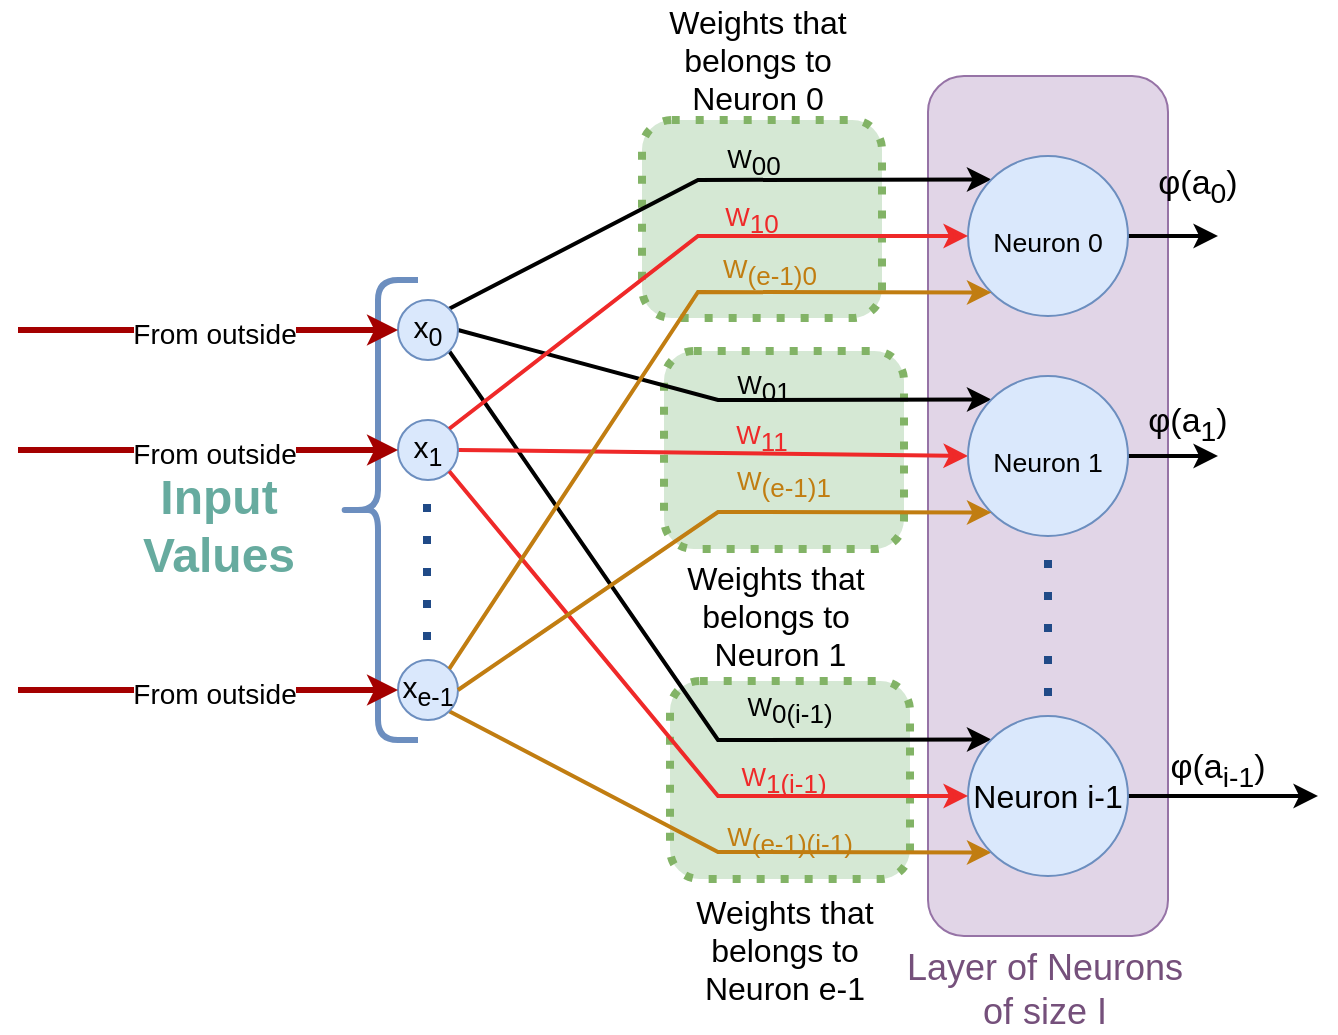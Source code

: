 <mxfile version="21.6.6" type="device">
  <diagram name="Page-1" id="0myDva8Vh7HxehcExe0T">
    <mxGraphModel dx="808" dy="1583" grid="1" gridSize="10" guides="1" tooltips="1" connect="1" arrows="1" fold="1" page="1" pageScale="1" pageWidth="850" pageHeight="1100" math="0" shadow="0">
      <root>
        <mxCell id="0" />
        <mxCell id="1" parent="0" />
        <mxCell id="EIy_52KFE1R_nx6Hi7wR-39" value="" style="rounded=1;whiteSpace=wrap;html=1;dashed=1;dashPattern=1 2;strokeWidth=4;fillColor=#d5e8d4;strokeColor=#82b366;" vertex="1" parent="1">
          <mxGeometry x="336" y="330.5" width="120" height="99" as="geometry" />
        </mxCell>
        <mxCell id="EIy_52KFE1R_nx6Hi7wR-38" value="" style="rounded=1;whiteSpace=wrap;html=1;dashed=1;dashPattern=1 2;strokeWidth=4;fillColor=#d5e8d4;strokeColor=#82b366;" vertex="1" parent="1">
          <mxGeometry x="333" y="165.5" width="120" height="99" as="geometry" />
        </mxCell>
        <mxCell id="EIy_52KFE1R_nx6Hi7wR-26" value="" style="rounded=1;whiteSpace=wrap;html=1;dashed=1;dashPattern=1 2;strokeWidth=4;fillColor=#d5e8d4;strokeColor=#82b366;" vertex="1" parent="1">
          <mxGeometry x="322" y="50" width="120" height="99" as="geometry" />
        </mxCell>
        <mxCell id="EIy_52KFE1R_nx6Hi7wR-4" value="" style="rounded=1;whiteSpace=wrap;html=1;fillColor=#e1d5e7;strokeColor=#9673a6;" vertex="1" parent="1">
          <mxGeometry x="465" y="28" width="120" height="430" as="geometry" />
        </mxCell>
        <mxCell id="TRdjxi80Cxq1WFGEPJoQ-19" style="rounded=0;orthogonalLoop=1;jettySize=auto;html=1;exitX=1;exitY=0;exitDx=0;exitDy=0;entryX=0;entryY=0;entryDx=0;entryDy=0;strokeWidth=2;" edge="1" parent="1" source="TRdjxi80Cxq1WFGEPJoQ-1" target="TRdjxi80Cxq1WFGEPJoQ-25">
          <mxGeometry relative="1" as="geometry">
            <mxPoint x="300" y="155" as="targetPoint" />
            <Array as="points">
              <mxPoint x="350" y="80" />
            </Array>
          </mxGeometry>
        </mxCell>
        <mxCell id="EIy_52KFE1R_nx6Hi7wR-7" style="rounded=0;orthogonalLoop=1;jettySize=auto;html=1;exitX=1;exitY=0.5;exitDx=0;exitDy=0;entryX=0;entryY=0;entryDx=0;entryDy=0;strokeWidth=2;" edge="1" parent="1" source="TRdjxi80Cxq1WFGEPJoQ-1" target="EIy_52KFE1R_nx6Hi7wR-1">
          <mxGeometry relative="1" as="geometry">
            <Array as="points">
              <mxPoint x="360" y="190" />
            </Array>
          </mxGeometry>
        </mxCell>
        <mxCell id="EIy_52KFE1R_nx6Hi7wR-8" style="rounded=0;orthogonalLoop=1;jettySize=auto;html=1;exitX=1;exitY=1;exitDx=0;exitDy=0;entryX=0;entryY=0;entryDx=0;entryDy=0;strokeWidth=2;" edge="1" parent="1" source="TRdjxi80Cxq1WFGEPJoQ-1" target="EIy_52KFE1R_nx6Hi7wR-3">
          <mxGeometry relative="1" as="geometry">
            <Array as="points">
              <mxPoint x="360" y="360" />
            </Array>
          </mxGeometry>
        </mxCell>
        <mxCell id="TRdjxi80Cxq1WFGEPJoQ-1" value="&lt;font style=&quot;font-size: 15px;&quot;&gt;x&lt;sub&gt;0&lt;/sub&gt;&lt;/font&gt;" style="ellipse;whiteSpace=wrap;html=1;aspect=fixed;fillColor=#dae8fc;strokeColor=#6c8ebf;" vertex="1" parent="1">
          <mxGeometry x="200" y="140" width="30" height="30" as="geometry" />
        </mxCell>
        <mxCell id="TRdjxi80Cxq1WFGEPJoQ-2" value="" style="shape=curlyBracket;whiteSpace=wrap;html=1;rounded=1;labelPosition=left;verticalLabelPosition=middle;align=right;verticalAlign=middle;fillColor=#dae8fc;strokeColor=#6c8ebf;strokeWidth=3;size=0.5;" vertex="1" parent="1">
          <mxGeometry x="170" y="130" width="40" height="230" as="geometry" />
        </mxCell>
        <mxCell id="TRdjxi80Cxq1WFGEPJoQ-4" value="&lt;font&gt;Input&lt;br&gt;Values&lt;br&gt;&lt;/font&gt;" style="text;html=1;fontSize=24;fontStyle=1;verticalAlign=middle;align=center;fontColor=#67AB9F;" vertex="1" parent="1">
          <mxGeometry x="60" y="233" width="100" height="40" as="geometry" />
        </mxCell>
        <mxCell id="TRdjxi80Cxq1WFGEPJoQ-6" value="" style="endArrow=classic;html=1;rounded=0;entryX=0;entryY=0.5;entryDx=0;entryDy=0;strokeWidth=3;strokeColor=#a40000;" edge="1" parent="1" target="TRdjxi80Cxq1WFGEPJoQ-1">
          <mxGeometry width="50" height="50" relative="1" as="geometry">
            <mxPoint x="10" y="155" as="sourcePoint" />
            <mxPoint x="150" y="150" as="targetPoint" />
          </mxGeometry>
        </mxCell>
        <mxCell id="TRdjxi80Cxq1WFGEPJoQ-7" value="&lt;font style=&quot;font-size: 14px;&quot;&gt;From outside&lt;br&gt;&lt;/font&gt;" style="edgeLabel;html=1;align=center;verticalAlign=middle;resizable=0;points=[];" vertex="1" connectable="0" parent="TRdjxi80Cxq1WFGEPJoQ-6">
          <mxGeometry x="0.032" y="-2" relative="1" as="geometry">
            <mxPoint as="offset" />
          </mxGeometry>
        </mxCell>
        <mxCell id="TRdjxi80Cxq1WFGEPJoQ-20" style="rounded=0;orthogonalLoop=1;jettySize=auto;html=1;exitX=1;exitY=0.5;exitDx=0;exitDy=0;entryX=0;entryY=0.5;entryDx=0;entryDy=0;strokeWidth=2;strokeColor=#ef2929;" edge="1" parent="1" source="TRdjxi80Cxq1WFGEPJoQ-8" target="EIy_52KFE1R_nx6Hi7wR-1">
          <mxGeometry relative="1" as="geometry">
            <mxPoint x="300" y="215" as="targetPoint" />
          </mxGeometry>
        </mxCell>
        <mxCell id="TRdjxi80Cxq1WFGEPJoQ-8" value="&lt;font style=&quot;font-size: 15px;&quot;&gt;x&lt;sub&gt;1&lt;/sub&gt;&lt;/font&gt;" style="ellipse;whiteSpace=wrap;html=1;aspect=fixed;fillColor=#dae8fc;strokeColor=#6c8ebf;" vertex="1" parent="1">
          <mxGeometry x="200" y="200" width="30" height="30" as="geometry" />
        </mxCell>
        <mxCell id="TRdjxi80Cxq1WFGEPJoQ-9" value="" style="endArrow=classic;html=1;rounded=0;entryX=0;entryY=0.5;entryDx=0;entryDy=0;strokeWidth=3;strokeColor=#a40000;" edge="1" parent="1" target="TRdjxi80Cxq1WFGEPJoQ-8">
          <mxGeometry width="50" height="50" relative="1" as="geometry">
            <mxPoint x="10" y="215" as="sourcePoint" />
            <mxPoint x="150" y="210" as="targetPoint" />
          </mxGeometry>
        </mxCell>
        <mxCell id="TRdjxi80Cxq1WFGEPJoQ-10" value="&lt;font style=&quot;font-size: 14px;&quot;&gt;From outside&lt;br&gt;&lt;/font&gt;" style="edgeLabel;html=1;align=center;verticalAlign=middle;resizable=0;points=[];" vertex="1" connectable="0" parent="TRdjxi80Cxq1WFGEPJoQ-9">
          <mxGeometry x="0.032" y="-2" relative="1" as="geometry">
            <mxPoint as="offset" />
          </mxGeometry>
        </mxCell>
        <mxCell id="TRdjxi80Cxq1WFGEPJoQ-11" value="" style="endArrow=none;dashed=1;html=1;dashPattern=1 3;strokeWidth=4;rounded=0;strokeColor=#204a87;" edge="1" parent="1">
          <mxGeometry width="50" height="50" relative="1" as="geometry">
            <mxPoint x="214.5" y="310" as="sourcePoint" />
            <mxPoint x="214.5" y="240" as="targetPoint" />
          </mxGeometry>
        </mxCell>
        <mxCell id="TRdjxi80Cxq1WFGEPJoQ-22" style="rounded=0;orthogonalLoop=1;jettySize=auto;html=1;exitX=1;exitY=1;exitDx=0;exitDy=0;entryX=0;entryY=1;entryDx=0;entryDy=0;strokeWidth=2;strokeColor=#c17d11;" edge="1" parent="1" source="TRdjxi80Cxq1WFGEPJoQ-12" target="EIy_52KFE1R_nx6Hi7wR-3">
          <mxGeometry relative="1" as="geometry">
            <mxPoint x="300" y="335" as="targetPoint" />
            <Array as="points">
              <mxPoint x="360" y="416" />
            </Array>
          </mxGeometry>
        </mxCell>
        <mxCell id="TRdjxi80Cxq1WFGEPJoQ-12" value="&lt;font style=&quot;font-size: 15px;&quot;&gt;x&lt;sub&gt;e-1&lt;/sub&gt;&lt;/font&gt;" style="ellipse;whiteSpace=wrap;html=1;aspect=fixed;fillColor=#dae8fc;strokeColor=#6c8ebf;" vertex="1" parent="1">
          <mxGeometry x="200" y="320" width="30" height="30" as="geometry" />
        </mxCell>
        <mxCell id="TRdjxi80Cxq1WFGEPJoQ-13" value="" style="endArrow=classic;html=1;rounded=0;entryX=0;entryY=0.5;entryDx=0;entryDy=0;strokeWidth=3;strokeColor=#a40000;" edge="1" parent="1" target="TRdjxi80Cxq1WFGEPJoQ-12">
          <mxGeometry width="50" height="50" relative="1" as="geometry">
            <mxPoint x="10" y="335" as="sourcePoint" />
            <mxPoint x="150" y="330" as="targetPoint" />
          </mxGeometry>
        </mxCell>
        <mxCell id="TRdjxi80Cxq1WFGEPJoQ-14" value="&lt;font style=&quot;font-size: 14px;&quot;&gt;From outside&lt;br&gt;&lt;/font&gt;" style="edgeLabel;html=1;align=center;verticalAlign=middle;resizable=0;points=[];" vertex="1" connectable="0" parent="TRdjxi80Cxq1WFGEPJoQ-13">
          <mxGeometry x="0.032" y="-2" relative="1" as="geometry">
            <mxPoint as="offset" />
          </mxGeometry>
        </mxCell>
        <mxCell id="EIy_52KFE1R_nx6Hi7wR-32" style="edgeStyle=orthogonalEdgeStyle;rounded=0;orthogonalLoop=1;jettySize=auto;html=1;strokeWidth=2;" edge="1" parent="1" source="TRdjxi80Cxq1WFGEPJoQ-25">
          <mxGeometry relative="1" as="geometry">
            <mxPoint x="610" y="108" as="targetPoint" />
          </mxGeometry>
        </mxCell>
        <mxCell id="TRdjxi80Cxq1WFGEPJoQ-25" value="&lt;font style=&quot;font-size: 16px;&quot;&gt;&lt;sub&gt;Neuron 0&lt;br style=&quot;font-size: 16px;&quot;&gt;&lt;/sub&gt;&lt;/font&gt;" style="ellipse;whiteSpace=wrap;html=1;aspect=fixed;fillColor=#dae8fc;strokeColor=#6c8ebf;" vertex="1" parent="1">
          <mxGeometry x="485" y="68" width="80" height="80" as="geometry" />
        </mxCell>
        <mxCell id="EIy_52KFE1R_nx6Hi7wR-31" style="edgeStyle=orthogonalEdgeStyle;rounded=0;orthogonalLoop=1;jettySize=auto;html=1;exitX=1;exitY=0.5;exitDx=0;exitDy=0;strokeWidth=2;" edge="1" parent="1" source="EIy_52KFE1R_nx6Hi7wR-1">
          <mxGeometry relative="1" as="geometry">
            <mxPoint x="610" y="218" as="targetPoint" />
          </mxGeometry>
        </mxCell>
        <mxCell id="EIy_52KFE1R_nx6Hi7wR-1" value="&lt;font style=&quot;font-size: 16px;&quot;&gt;&lt;sub&gt;Neuron 1&lt;br style=&quot;font-size: 16px;&quot;&gt;&lt;/sub&gt;&lt;/font&gt;" style="ellipse;whiteSpace=wrap;html=1;aspect=fixed;fillColor=#dae8fc;strokeColor=#6c8ebf;" vertex="1" parent="1">
          <mxGeometry x="485" y="178" width="80" height="80" as="geometry" />
        </mxCell>
        <mxCell id="EIy_52KFE1R_nx6Hi7wR-2" value="" style="endArrow=none;dashed=1;html=1;dashPattern=1 3;strokeWidth=4;rounded=0;strokeColor=#204a87;" edge="1" parent="1">
          <mxGeometry width="50" height="50" relative="1" as="geometry">
            <mxPoint x="525" y="338" as="sourcePoint" />
            <mxPoint x="525" y="268" as="targetPoint" />
          </mxGeometry>
        </mxCell>
        <mxCell id="EIy_52KFE1R_nx6Hi7wR-30" style="edgeStyle=orthogonalEdgeStyle;rounded=0;orthogonalLoop=1;jettySize=auto;html=1;strokeWidth=2;" edge="1" parent="1" source="EIy_52KFE1R_nx6Hi7wR-3">
          <mxGeometry relative="1" as="geometry">
            <mxPoint x="660" y="388" as="targetPoint" />
          </mxGeometry>
        </mxCell>
        <mxCell id="EIy_52KFE1R_nx6Hi7wR-3" value="&lt;font style=&quot;font-size: 16px;&quot;&gt;Neuron i-1&lt;br&gt;&lt;/font&gt;" style="ellipse;whiteSpace=wrap;html=1;aspect=fixed;fillColor=#dae8fc;strokeColor=#6c8ebf;" vertex="1" parent="1">
          <mxGeometry x="485" y="348" width="80" height="80" as="geometry" />
        </mxCell>
        <mxCell id="EIy_52KFE1R_nx6Hi7wR-5" value="W&lt;sub style=&quot;font-size: 13px;&quot;&gt;00&lt;/sub&gt;" style="text;html=1;strokeColor=none;fillColor=none;align=center;verticalAlign=middle;whiteSpace=wrap;rounded=0;fontSize=13;" vertex="1" parent="1">
          <mxGeometry x="348" y="56" width="60" height="30" as="geometry" />
        </mxCell>
        <mxCell id="EIy_52KFE1R_nx6Hi7wR-6" value="&lt;font color=&quot;#c17d11&quot;&gt;W&lt;sub style=&quot;font-size: 13px;&quot;&gt;(e-1)(i-1)&lt;/sub&gt;&lt;/font&gt;" style="text;html=1;strokeColor=none;fillColor=none;align=center;verticalAlign=middle;whiteSpace=wrap;rounded=0;fontSize=13;" vertex="1" parent="1">
          <mxGeometry x="361" y="395" width="70" height="30" as="geometry" />
        </mxCell>
        <mxCell id="EIy_52KFE1R_nx6Hi7wR-10" value="W&lt;sub style=&quot;font-size: 13px;&quot;&gt;01&lt;/sub&gt;" style="text;html=1;strokeColor=none;fillColor=none;align=center;verticalAlign=middle;whiteSpace=wrap;rounded=0;fontSize=13;" vertex="1" parent="1">
          <mxGeometry x="348" y="169" width="70" height="30" as="geometry" />
        </mxCell>
        <mxCell id="EIy_52KFE1R_nx6Hi7wR-12" style="rounded=0;orthogonalLoop=1;jettySize=auto;html=1;exitX=1;exitY=0;exitDx=0;exitDy=0;entryX=0;entryY=0.5;entryDx=0;entryDy=0;strokeWidth=2;strokeColor=#ef2929;" edge="1" parent="1" source="TRdjxi80Cxq1WFGEPJoQ-8" target="TRdjxi80Cxq1WFGEPJoQ-25">
          <mxGeometry relative="1" as="geometry">
            <mxPoint x="240" y="225" as="sourcePoint" />
            <mxPoint x="430" y="210" as="targetPoint" />
            <Array as="points">
              <mxPoint x="350" y="108" />
            </Array>
          </mxGeometry>
        </mxCell>
        <mxCell id="EIy_52KFE1R_nx6Hi7wR-13" style="rounded=0;orthogonalLoop=1;jettySize=auto;html=1;exitX=1;exitY=1;exitDx=0;exitDy=0;entryX=0;entryY=0.5;entryDx=0;entryDy=0;strokeWidth=2;strokeColor=#ef2929;" edge="1" parent="1" source="TRdjxi80Cxq1WFGEPJoQ-8" target="EIy_52KFE1R_nx6Hi7wR-3">
          <mxGeometry relative="1" as="geometry">
            <mxPoint x="250" y="235" as="sourcePoint" />
            <mxPoint x="440" y="220" as="targetPoint" />
            <Array as="points">
              <mxPoint x="360" y="388" />
            </Array>
          </mxGeometry>
        </mxCell>
        <mxCell id="EIy_52KFE1R_nx6Hi7wR-14" style="rounded=0;orthogonalLoop=1;jettySize=auto;html=1;exitX=1;exitY=0;exitDx=0;exitDy=0;entryX=0;entryY=1;entryDx=0;entryDy=0;strokeWidth=2;strokeColor=#c17d11;" edge="1" parent="1" source="TRdjxi80Cxq1WFGEPJoQ-12" target="TRdjxi80Cxq1WFGEPJoQ-25">
          <mxGeometry relative="1" as="geometry">
            <mxPoint x="236" y="356" as="sourcePoint" />
            <mxPoint x="442" y="408" as="targetPoint" />
            <Array as="points">
              <mxPoint x="350" y="136" />
            </Array>
          </mxGeometry>
        </mxCell>
        <mxCell id="EIy_52KFE1R_nx6Hi7wR-15" style="rounded=0;orthogonalLoop=1;jettySize=auto;html=1;exitX=1;exitY=0.5;exitDx=0;exitDy=0;entryX=0;entryY=1;entryDx=0;entryDy=0;strokeWidth=2;strokeColor=#c17d11;" edge="1" parent="1" source="TRdjxi80Cxq1WFGEPJoQ-12" target="EIy_52KFE1R_nx6Hi7wR-1">
          <mxGeometry relative="1" as="geometry">
            <mxPoint x="236" y="356" as="sourcePoint" />
            <mxPoint x="507" y="426" as="targetPoint" />
            <Array as="points">
              <mxPoint x="360" y="246" />
            </Array>
          </mxGeometry>
        </mxCell>
        <mxCell id="EIy_52KFE1R_nx6Hi7wR-16" value="&lt;font color=&quot;#ef2929&quot;&gt;W&lt;sub style=&quot;font-size: 13px;&quot;&gt;1(i-1)&lt;/sub&gt;&lt;/font&gt;" style="text;html=1;strokeColor=none;fillColor=none;align=center;verticalAlign=middle;whiteSpace=wrap;rounded=0;fontSize=13;" vertex="1" parent="1">
          <mxGeometry x="358" y="365" width="70" height="30" as="geometry" />
        </mxCell>
        <mxCell id="EIy_52KFE1R_nx6Hi7wR-17" value="W&lt;sub style=&quot;font-size: 13px;&quot;&gt;0(i-1)&lt;/sub&gt;" style="text;html=1;strokeColor=none;fillColor=none;align=center;verticalAlign=middle;whiteSpace=wrap;rounded=0;fontSize=13;" vertex="1" parent="1">
          <mxGeometry x="361" y="330" width="70" height="30" as="geometry" />
        </mxCell>
        <mxCell id="EIy_52KFE1R_nx6Hi7wR-18" value="&lt;font color=&quot;#c17d11&quot;&gt;W&lt;sub style=&quot;font-size: 13px;&quot;&gt;(e-1)1&lt;/sub&gt;&lt;/font&gt;" style="text;html=1;strokeColor=none;fillColor=none;align=center;verticalAlign=middle;whiteSpace=wrap;rounded=0;fontSize=13;" vertex="1" parent="1">
          <mxGeometry x="358" y="217" width="70" height="30" as="geometry" />
        </mxCell>
        <mxCell id="EIy_52KFE1R_nx6Hi7wR-20" value="&lt;font color=&quot;#ef2929&quot;&gt;W&lt;sub style=&quot;font-size: 13px;&quot;&gt;10&lt;/sub&gt;&lt;/font&gt;" style="text;html=1;strokeColor=none;fillColor=none;align=center;verticalAlign=middle;whiteSpace=wrap;rounded=0;fontSize=13;" vertex="1" parent="1">
          <mxGeometry x="342" y="85" width="70" height="30" as="geometry" />
        </mxCell>
        <mxCell id="EIy_52KFE1R_nx6Hi7wR-21" value="&lt;font color=&quot;#c17d11&quot;&gt;W&lt;sub style=&quot;font-size: 13px;&quot;&gt;(e-1)0&lt;/sub&gt;&lt;/font&gt;" style="text;html=1;strokeColor=none;fillColor=none;align=center;verticalAlign=middle;whiteSpace=wrap;rounded=0;fontSize=13;" vertex="1" parent="1">
          <mxGeometry x="351" y="111" width="70" height="30" as="geometry" />
        </mxCell>
        <mxCell id="EIy_52KFE1R_nx6Hi7wR-22" value="&lt;font color=&quot;#ef2929&quot;&gt;W&lt;sub style=&quot;font-size: 13px;&quot;&gt;11&lt;/sub&gt;&lt;/font&gt;" style="text;html=1;strokeColor=none;fillColor=none;align=center;verticalAlign=middle;whiteSpace=wrap;rounded=0;fontSize=13;" vertex="1" parent="1">
          <mxGeometry x="347" y="194" width="70" height="30" as="geometry" />
        </mxCell>
        <mxCell id="EIy_52KFE1R_nx6Hi7wR-27" value="Weights that belongs to Neuron 0" style="text;html=1;strokeColor=none;fillColor=none;align=center;verticalAlign=middle;whiteSpace=wrap;rounded=0;fontSize=16;" vertex="1" parent="1">
          <mxGeometry x="322" y="-10" width="116" height="60" as="geometry" />
        </mxCell>
        <mxCell id="EIy_52KFE1R_nx6Hi7wR-33" value="&lt;font style=&quot;font-size: 17px;&quot;&gt;φ(a&lt;sub&gt;i-1&lt;/sub&gt;)&lt;/font&gt;" style="text;html=1;strokeColor=none;fillColor=none;align=center;verticalAlign=middle;whiteSpace=wrap;rounded=0;" vertex="1" parent="1">
          <mxGeometry x="580" y="360" width="60" height="30" as="geometry" />
        </mxCell>
        <mxCell id="EIy_52KFE1R_nx6Hi7wR-34" value="&lt;font style=&quot;font-size: 17px;&quot;&gt;φ(a&lt;sub&gt;1&lt;/sub&gt;)&lt;/font&gt;" style="text;html=1;strokeColor=none;fillColor=none;align=center;verticalAlign=middle;whiteSpace=wrap;rounded=0;" vertex="1" parent="1">
          <mxGeometry x="565" y="187" width="60" height="30" as="geometry" />
        </mxCell>
        <mxCell id="EIy_52KFE1R_nx6Hi7wR-35" value="&lt;font style=&quot;font-size: 17px;&quot;&gt;φ(a&lt;sub&gt;0&lt;/sub&gt;)&lt;/font&gt;" style="text;html=1;strokeColor=none;fillColor=none;align=center;verticalAlign=middle;whiteSpace=wrap;rounded=0;" vertex="1" parent="1">
          <mxGeometry x="570" y="68" width="60" height="30" as="geometry" />
        </mxCell>
        <mxCell id="EIy_52KFE1R_nx6Hi7wR-37" value="Layer of Neurons&lt;br style=&quot;font-size: 18px;&quot;&gt;of size I" style="text;html=1;strokeColor=none;fillColor=none;align=center;verticalAlign=middle;whiteSpace=wrap;rounded=0;fontColor=#75507b;fontSize=18;" vertex="1" parent="1">
          <mxGeometry x="431" y="470" width="185" height="30" as="geometry" />
        </mxCell>
        <mxCell id="EIy_52KFE1R_nx6Hi7wR-40" value="Weights that belongs to&lt;br&gt;&amp;nbsp;Neuron 1" style="text;html=1;strokeColor=none;fillColor=none;align=center;verticalAlign=middle;whiteSpace=wrap;rounded=0;fontSize=16;" vertex="1" parent="1">
          <mxGeometry x="316" y="275" width="146" height="45" as="geometry" />
        </mxCell>
        <mxCell id="EIy_52KFE1R_nx6Hi7wR-41" value="Weights that belongs to Neuron e-1" style="text;html=1;strokeColor=none;fillColor=none;align=center;verticalAlign=middle;whiteSpace=wrap;rounded=0;fontSize=16;" vertex="1" parent="1">
          <mxGeometry x="338.5" y="450" width="109" height="30" as="geometry" />
        </mxCell>
      </root>
    </mxGraphModel>
  </diagram>
</mxfile>
